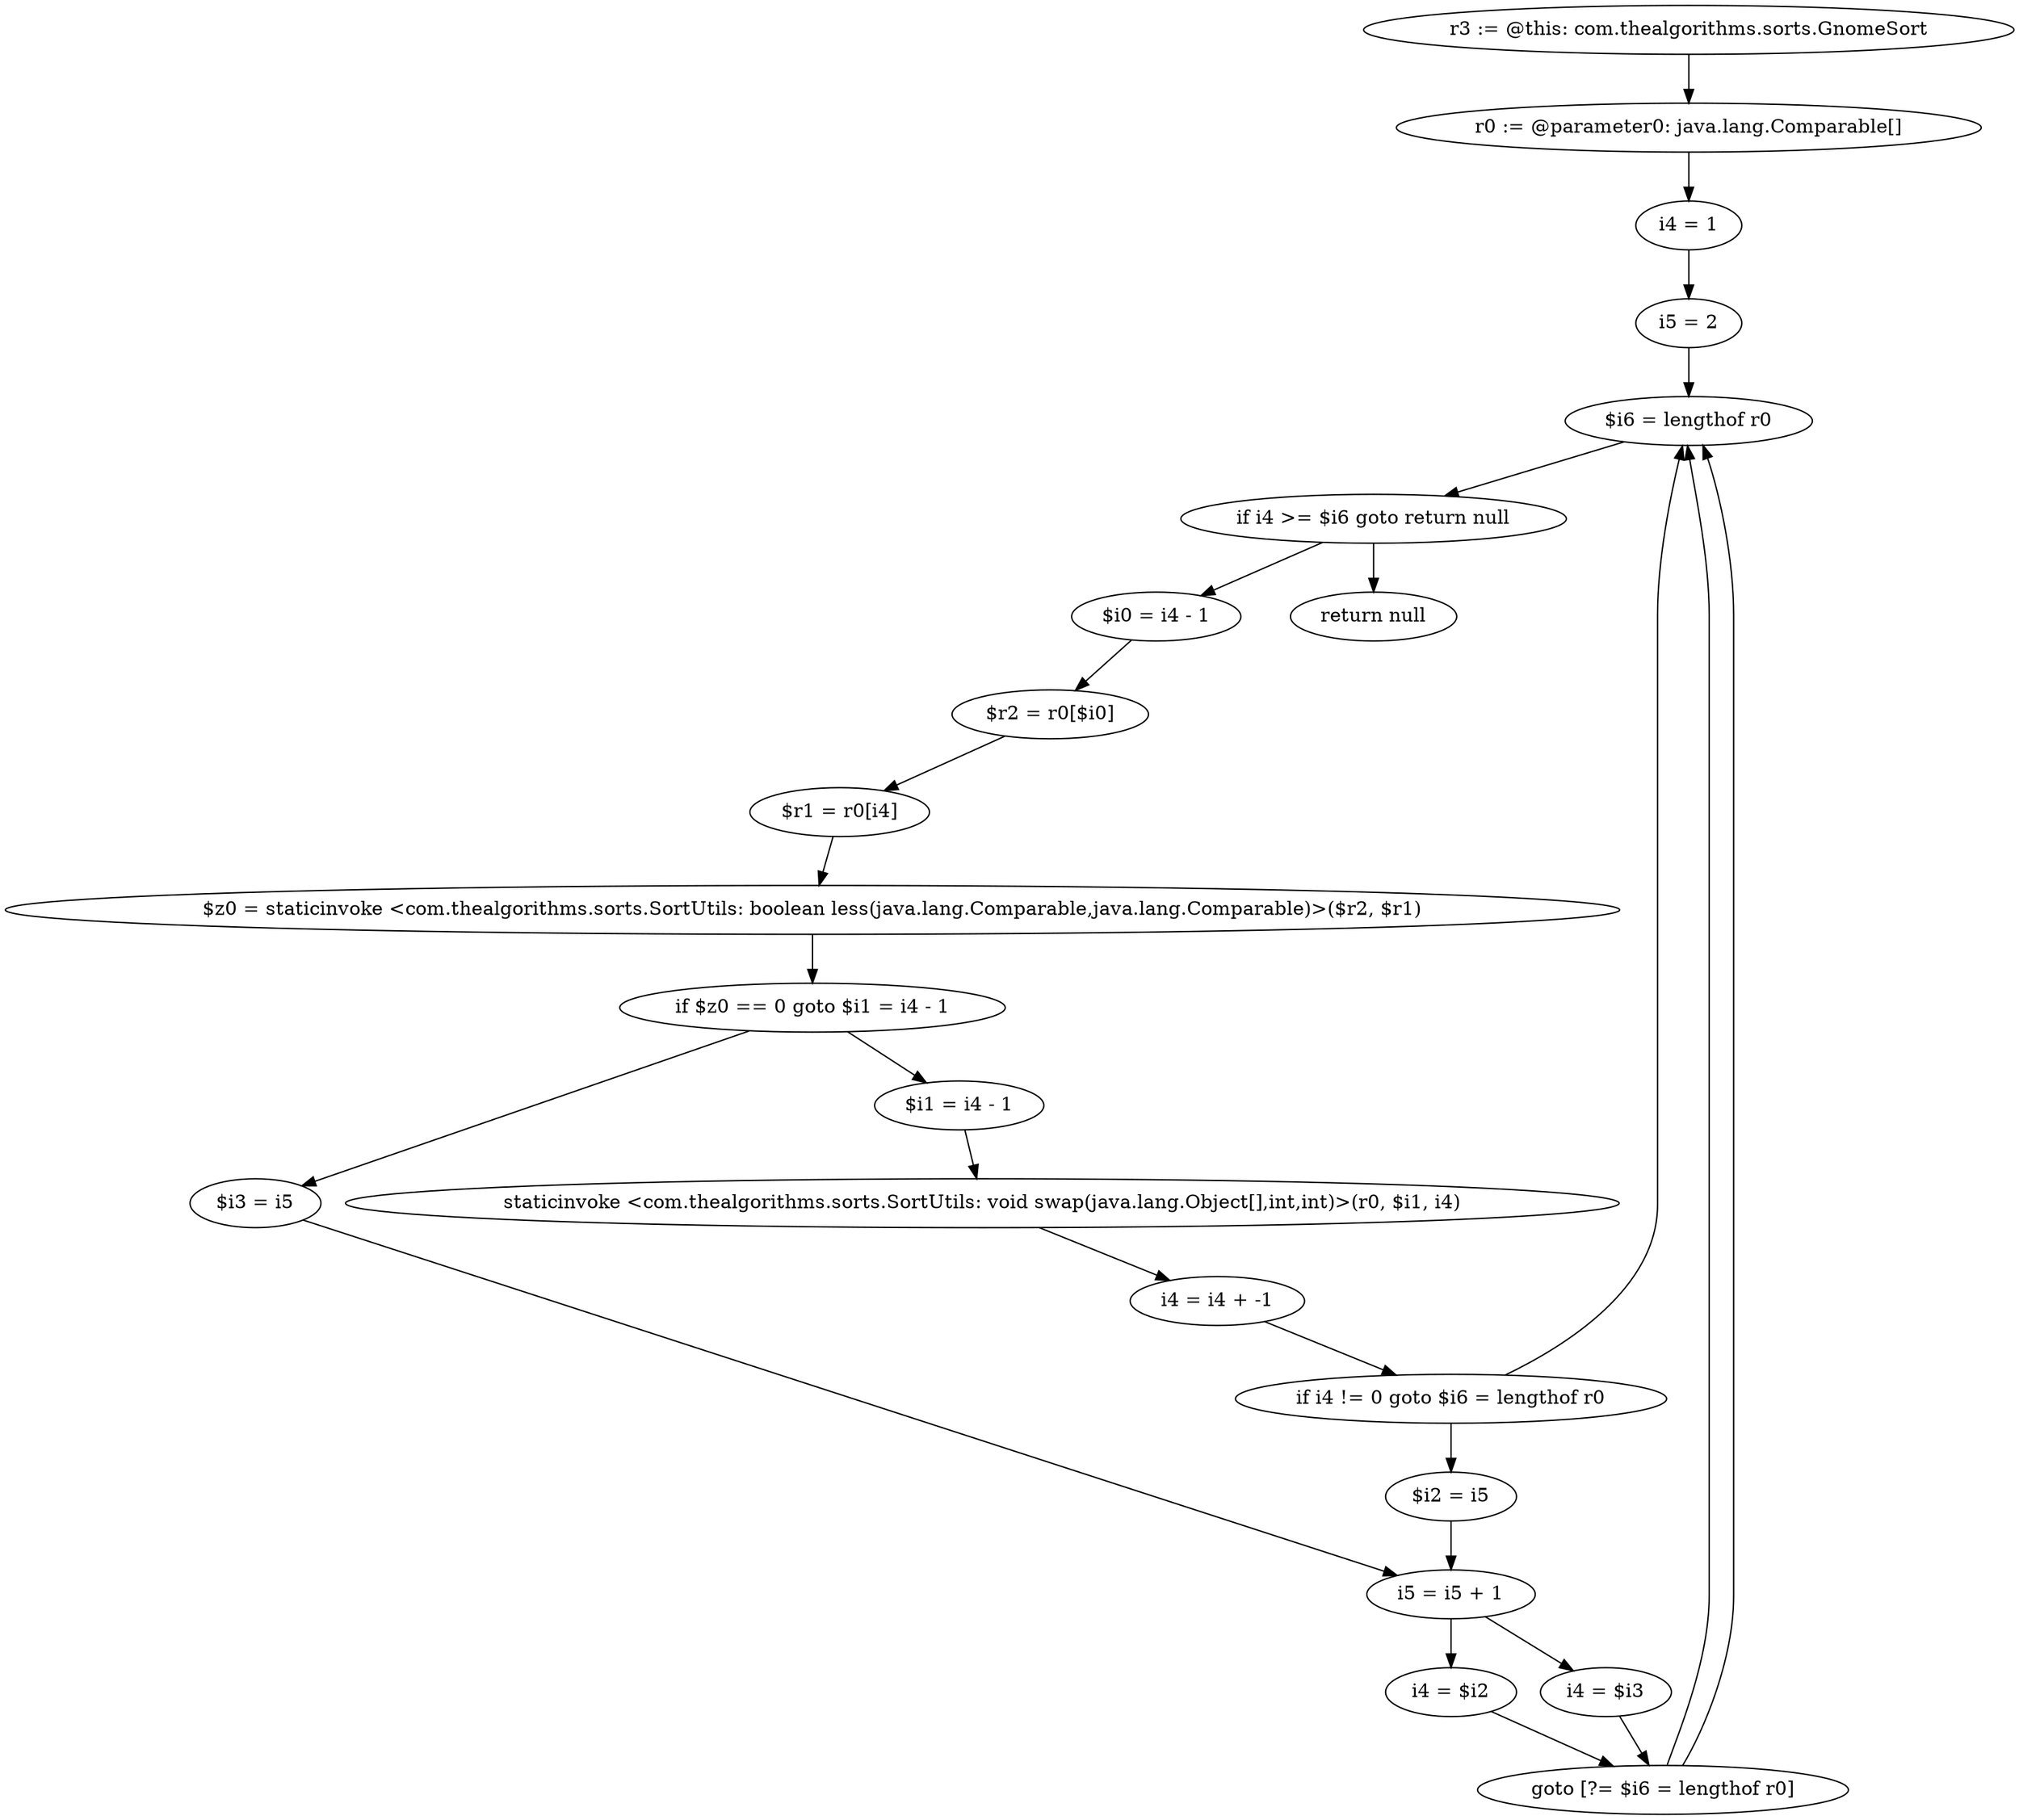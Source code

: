 digraph "unitGraph" {
    "r3 := @this: com.thealgorithms.sorts.GnomeSort"
    "r0 := @parameter0: java.lang.Comparable[]"
    "i4 = 1"
    "i5 = 2"
    "$i6 = lengthof r0"
    "if i4 >= $i6 goto return null"
    "$i0 = i4 - 1"
    "$r2 = r0[$i0]"
    "$r1 = r0[i4]"
    "$z0 = staticinvoke <com.thealgorithms.sorts.SortUtils: boolean less(java.lang.Comparable,java.lang.Comparable)>($r2, $r1)"
    "if $z0 == 0 goto $i1 = i4 - 1"
    "$i3 = i5"
    "i5 = i5 + 1"
    "i4 = $i3"
    "goto [?= $i6 = lengthof r0]"
    "$i1 = i4 - 1"
    "staticinvoke <com.thealgorithms.sorts.SortUtils: void swap(java.lang.Object[],int,int)>(r0, $i1, i4)"
    "i4 = i4 + -1"
    "if i4 != 0 goto $i6 = lengthof r0"
    "$i2 = i5"
    "i4 = $i2"
    "return null"
    "r3 := @this: com.thealgorithms.sorts.GnomeSort"->"r0 := @parameter0: java.lang.Comparable[]";
    "r0 := @parameter0: java.lang.Comparable[]"->"i4 = 1";
    "i4 = 1"->"i5 = 2";
    "i5 = 2"->"$i6 = lengthof r0";
    "$i6 = lengthof r0"->"if i4 >= $i6 goto return null";
    "if i4 >= $i6 goto return null"->"$i0 = i4 - 1";
    "if i4 >= $i6 goto return null"->"return null";
    "$i0 = i4 - 1"->"$r2 = r0[$i0]";
    "$r2 = r0[$i0]"->"$r1 = r0[i4]";
    "$r1 = r0[i4]"->"$z0 = staticinvoke <com.thealgorithms.sorts.SortUtils: boolean less(java.lang.Comparable,java.lang.Comparable)>($r2, $r1)";
    "$z0 = staticinvoke <com.thealgorithms.sorts.SortUtils: boolean less(java.lang.Comparable,java.lang.Comparable)>($r2, $r1)"->"if $z0 == 0 goto $i1 = i4 - 1";
    "if $z0 == 0 goto $i1 = i4 - 1"->"$i3 = i5";
    "if $z0 == 0 goto $i1 = i4 - 1"->"$i1 = i4 - 1";
    "$i3 = i5"->"i5 = i5 + 1";
    "i5 = i5 + 1"->"i4 = $i3";
    "i4 = $i3"->"goto [?= $i6 = lengthof r0]";
    "goto [?= $i6 = lengthof r0]"->"$i6 = lengthof r0";
    "$i1 = i4 - 1"->"staticinvoke <com.thealgorithms.sorts.SortUtils: void swap(java.lang.Object[],int,int)>(r0, $i1, i4)";
    "staticinvoke <com.thealgorithms.sorts.SortUtils: void swap(java.lang.Object[],int,int)>(r0, $i1, i4)"->"i4 = i4 + -1";
    "i4 = i4 + -1"->"if i4 != 0 goto $i6 = lengthof r0";
    "if i4 != 0 goto $i6 = lengthof r0"->"$i2 = i5";
    "if i4 != 0 goto $i6 = lengthof r0"->"$i6 = lengthof r0";
    "$i2 = i5"->"i5 = i5 + 1";
    "i5 = i5 + 1"->"i4 = $i2";
    "i4 = $i2"->"goto [?= $i6 = lengthof r0]";
    "goto [?= $i6 = lengthof r0]"->"$i6 = lengthof r0";
}
